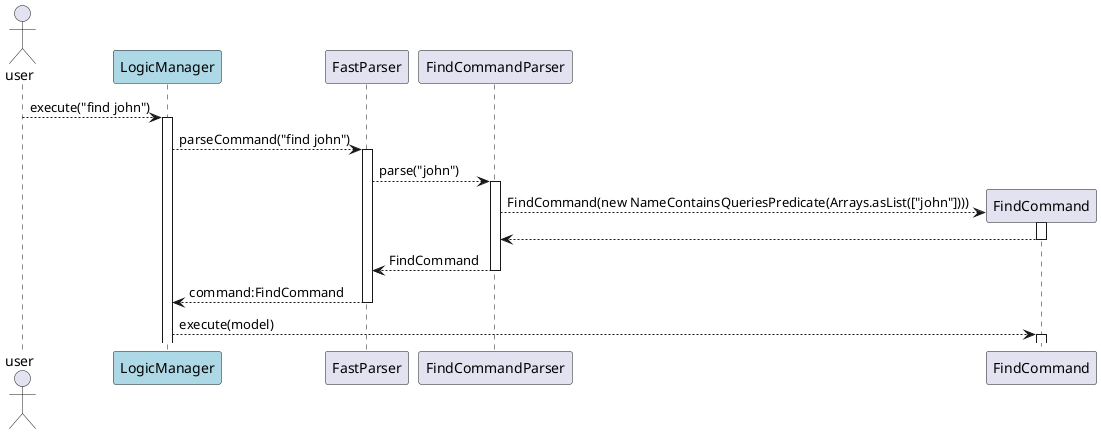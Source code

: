 @startuml
actor user
participant LogicManager #lightblue
user --> LogicManager : execute("find john")
activate LogicManager
LogicManager --> FastParser : parseCommand("find john")
activate FastParser
FastParser --> FindCommandParser : parse("john")
activate FindCommandParser

create FindCommand

FindCommandParser --> FindCommand : FindCommand(new NameContainsQueriesPredicate(Arrays.asList(["john"])))
activate FindCommand
FindCommand --> FindCommandParser
deactivate FindCommand

FindCommandParser --> FastParser : FindCommand
deactivate FindCommandParser
FastParser --> LogicManager : command:FindCommand
deactivate FastParser
LogicManager --> FindCommand : execute(model)
activate FindCommand
@enduml
